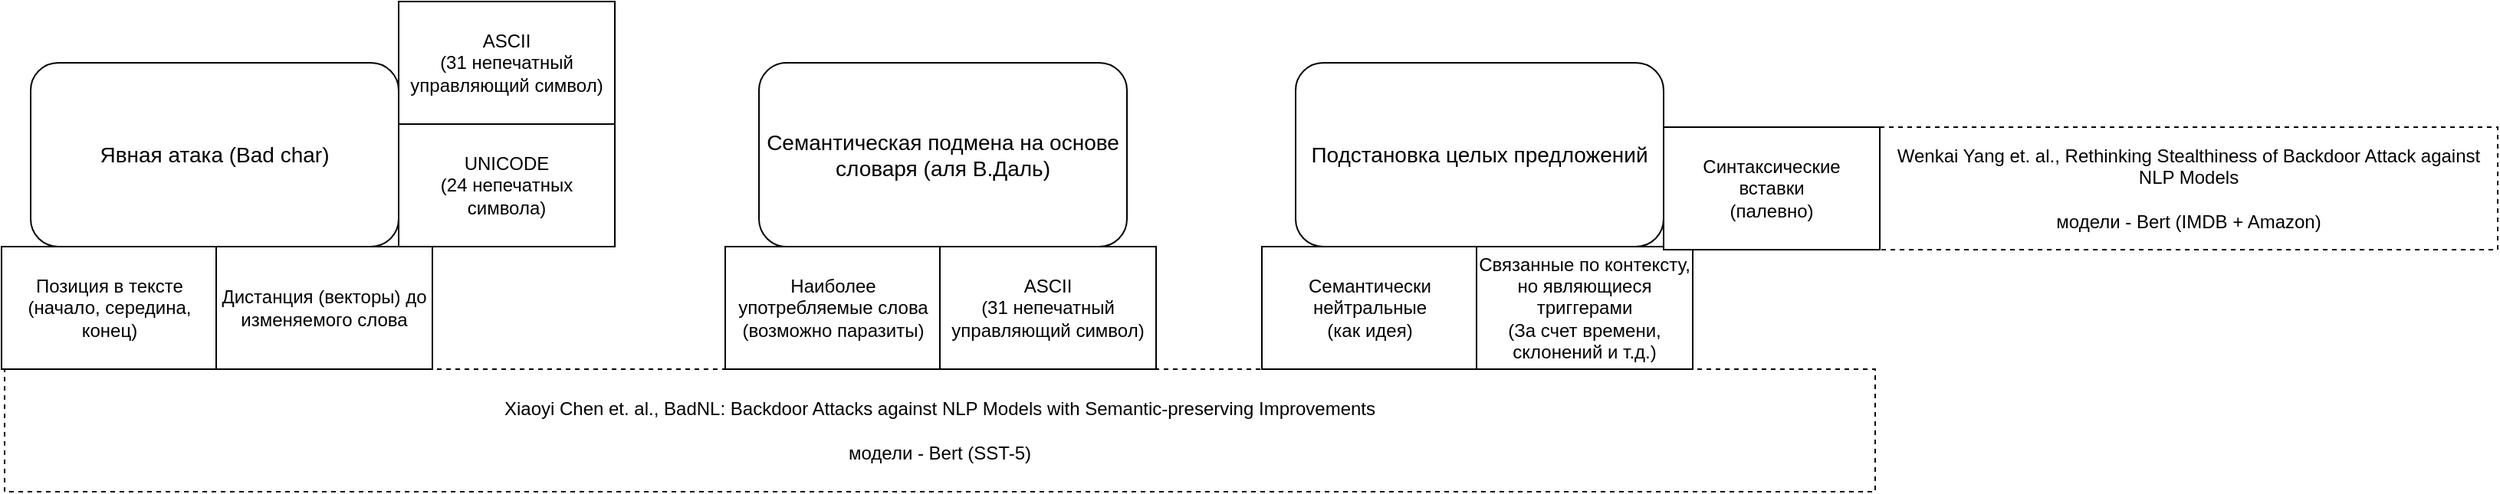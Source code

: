 <mxfile version="21.3.8" type="github">
  <diagram name="Страница 1" id="1hpVTG3tmX8mUanP7hNh">
    <mxGraphModel dx="1216" dy="540" grid="1" gridSize="10" guides="1" tooltips="1" connect="1" arrows="1" fold="1" page="1" pageScale="1" pageWidth="827" pageHeight="1169" math="0" shadow="0">
      <root>
        <mxCell id="0" />
        <mxCell id="1" parent="0" />
        <mxCell id="BszqWpOFq4eaZOkGthAI-9" value="Xiaoyi Chen et. al.,&amp;nbsp;BadNL: Backdoor Attacks against NLP Models with Semantic-preserving Improvements&lt;br&gt;&lt;br&gt;модели - Bert (SST-5)" style="text;html=1;strokeColor=default;fillColor=none;align=center;verticalAlign=middle;whiteSpace=wrap;rounded=0;dashed=1;" parent="1" vertex="1">
          <mxGeometry x="20" y="720" width="1220" height="80" as="geometry" />
        </mxCell>
        <mxCell id="BszqWpOFq4eaZOkGthAI-12" value="Явная атака (Bad char)" style="rounded=1;whiteSpace=wrap;html=1;fontSize=14;" parent="1" vertex="1">
          <mxGeometry x="37" y="520" width="240" height="120" as="geometry" />
        </mxCell>
        <mxCell id="BszqWpOFq4eaZOkGthAI-13" value="Позиция в тексте&lt;br&gt;(начало, середина, конец)" style="shape=hexagon;perimeter=hexagonPerimeter2;whiteSpace=wrap;html=1;fixedSize=1;size=-40;" parent="1" vertex="1">
          <mxGeometry x="18" y="640" width="141" height="80" as="geometry" />
        </mxCell>
        <mxCell id="BszqWpOFq4eaZOkGthAI-14" value="Дистанция (векторы) до изменяемого слова" style="shape=hexagon;perimeter=hexagonPerimeter2;whiteSpace=wrap;html=1;fixedSize=1;size=-30;" parent="1" vertex="1">
          <mxGeometry x="158" y="640" width="141" height="80" as="geometry" />
        </mxCell>
        <mxCell id="BszqWpOFq4eaZOkGthAI-15" value="Семантическая подмена на основе словаря (аля В.Даль)" style="rounded=1;whiteSpace=wrap;html=1;fontSize=14;" parent="1" vertex="1">
          <mxGeometry x="512" y="520" width="240" height="120" as="geometry" />
        </mxCell>
        <mxCell id="BszqWpOFq4eaZOkGthAI-16" value="UNICODE&lt;br&gt;(24 непечатных символа)" style="shape=hexagon;perimeter=hexagonPerimeter2;whiteSpace=wrap;html=1;fixedSize=1;size=-40;" parent="1" vertex="1">
          <mxGeometry x="277" y="560" width="141" height="80" as="geometry" />
        </mxCell>
        <mxCell id="BszqWpOFq4eaZOkGthAI-17" value="ASCII&lt;br&gt;(31 непечатный управляющий символ)" style="shape=hexagon;perimeter=hexagonPerimeter2;whiteSpace=wrap;html=1;fixedSize=1;size=-30;" parent="1" vertex="1">
          <mxGeometry x="277" y="480" width="141" height="80" as="geometry" />
        </mxCell>
        <mxCell id="BszqWpOFq4eaZOkGthAI-18" value="Наиболее употребляемые слова&lt;br&gt;(возможно паразиты)" style="shape=hexagon;perimeter=hexagonPerimeter2;whiteSpace=wrap;html=1;fixedSize=1;size=-40;" parent="1" vertex="1">
          <mxGeometry x="490" y="640" width="141" height="80" as="geometry" />
        </mxCell>
        <mxCell id="BszqWpOFq4eaZOkGthAI-19" value="ASCII&lt;br&gt;(31 непечатный управляющий символ)" style="shape=hexagon;perimeter=hexagonPerimeter2;whiteSpace=wrap;html=1;fixedSize=1;size=-30;" parent="1" vertex="1">
          <mxGeometry x="630" y="640" width="141" height="80" as="geometry" />
        </mxCell>
        <mxCell id="SrPJYKcLf3ABmoYixHYb-1" value="Подстановка целых предложений" style="rounded=1;whiteSpace=wrap;html=1;fontSize=14;" parent="1" vertex="1">
          <mxGeometry x="862" y="520" width="240" height="120" as="geometry" />
        </mxCell>
        <mxCell id="SrPJYKcLf3ABmoYixHYb-2" value="Семантически нейтральные &lt;br&gt;(как идея)" style="shape=hexagon;perimeter=hexagonPerimeter2;whiteSpace=wrap;html=1;fixedSize=1;size=-40;" parent="1" vertex="1">
          <mxGeometry x="840" y="640" width="141" height="80" as="geometry" />
        </mxCell>
        <mxCell id="SrPJYKcLf3ABmoYixHYb-3" value="Связанные по контексту, но являющиеся триггерами&lt;br&gt;(За счет времени, склонений и т.д.)" style="shape=hexagon;perimeter=hexagonPerimeter2;whiteSpace=wrap;html=1;fixedSize=1;size=-30;" parent="1" vertex="1">
          <mxGeometry x="980" y="640" width="141" height="80" as="geometry" />
        </mxCell>
        <mxCell id="7Fn2REUl8gp9c8fhYe_l-1" value="Синтаксические &lt;br&gt;вставки &lt;br&gt;(палевно)" style="shape=hexagon;perimeter=hexagonPerimeter2;whiteSpace=wrap;html=1;fixedSize=1;size=-40;" parent="1" vertex="1">
          <mxGeometry x="1102" y="562" width="141" height="80" as="geometry" />
        </mxCell>
        <mxCell id="7Fn2REUl8gp9c8fhYe_l-2" value="Wenkai Yang et. al., Rethinking Stealthiness of Backdoor Attack against NLP Models&lt;br&gt;&amp;nbsp;&lt;br&gt;модели - Bert (IMDB + Amazon)" style="text;html=1;strokeColor=default;fillColor=none;align=center;verticalAlign=middle;whiteSpace=wrap;rounded=0;dashed=1;" parent="1" vertex="1">
          <mxGeometry x="1243" y="562" width="403" height="80" as="geometry" />
        </mxCell>
      </root>
    </mxGraphModel>
  </diagram>
</mxfile>
